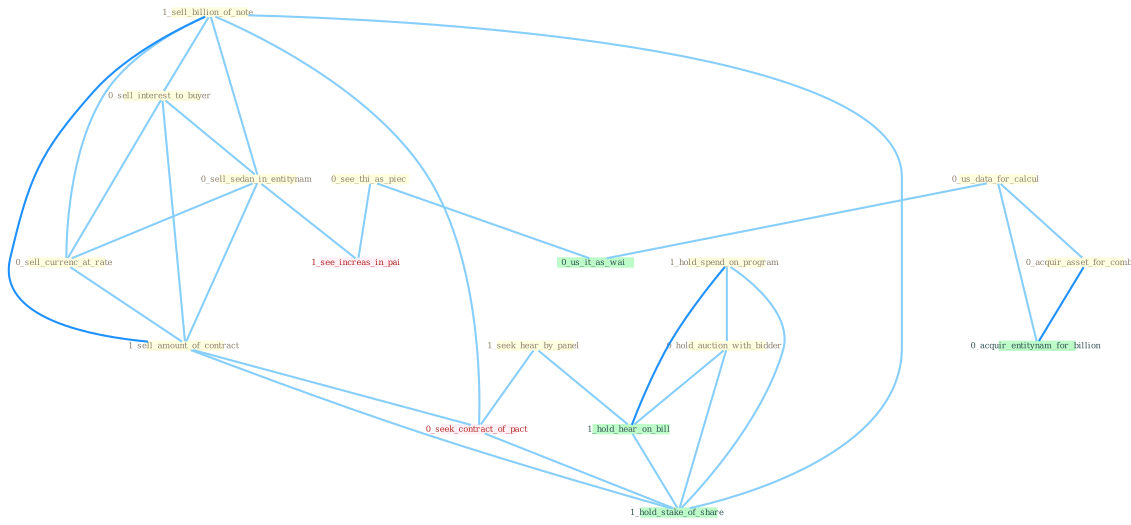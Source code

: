 Graph G{ 
    node
    [shape=polygon,style=filled,width=.5,height=.06,color="#BDFCC9",fixedsize=true,fontsize=4,
    fontcolor="#2f4f4f"];
    {node
    [color="#ffffe0", fontcolor="#8b7d6b"] "1_sell_billion_of_note " "0_sell_interest_to_buyer " "1_hold_spend_on_program " "0_sell_sedan_in_entitynam " "0_sell_currenc_at_rate " "1_sell_amount_of_contract " "0_hold_auction_with_bidder " "0_see_thi_as_piec " "0_us_data_for_calcul " "0_acquir_asset_for_combin " "1_seek_hear_by_panel "}
{node [color="#fff0f5", fontcolor="#b22222"] "0_seek_contract_of_pact " "1_see_increas_in_pai "}
edge [color="#B0E2FF"];

	"1_sell_billion_of_note " -- "0_sell_interest_to_buyer " [w="1", color="#87cefa" ];
	"1_sell_billion_of_note " -- "0_sell_sedan_in_entitynam " [w="1", color="#87cefa" ];
	"1_sell_billion_of_note " -- "0_sell_currenc_at_rate " [w="1", color="#87cefa" ];
	"1_sell_billion_of_note " -- "1_sell_amount_of_contract " [w="2", color="#1e90ff" , len=0.8];
	"1_sell_billion_of_note " -- "0_seek_contract_of_pact " [w="1", color="#87cefa" ];
	"1_sell_billion_of_note " -- "1_hold_stake_of_share " [w="1", color="#87cefa" ];
	"0_sell_interest_to_buyer " -- "0_sell_sedan_in_entitynam " [w="1", color="#87cefa" ];
	"0_sell_interest_to_buyer " -- "0_sell_currenc_at_rate " [w="1", color="#87cefa" ];
	"0_sell_interest_to_buyer " -- "1_sell_amount_of_contract " [w="1", color="#87cefa" ];
	"1_hold_spend_on_program " -- "0_hold_auction_with_bidder " [w="1", color="#87cefa" ];
	"1_hold_spend_on_program " -- "1_hold_hear_on_bill " [w="2", color="#1e90ff" , len=0.8];
	"1_hold_spend_on_program " -- "1_hold_stake_of_share " [w="1", color="#87cefa" ];
	"0_sell_sedan_in_entitynam " -- "0_sell_currenc_at_rate " [w="1", color="#87cefa" ];
	"0_sell_sedan_in_entitynam " -- "1_sell_amount_of_contract " [w="1", color="#87cefa" ];
	"0_sell_sedan_in_entitynam " -- "1_see_increas_in_pai " [w="1", color="#87cefa" ];
	"0_sell_currenc_at_rate " -- "1_sell_amount_of_contract " [w="1", color="#87cefa" ];
	"1_sell_amount_of_contract " -- "0_seek_contract_of_pact " [w="1", color="#87cefa" ];
	"1_sell_amount_of_contract " -- "1_hold_stake_of_share " [w="1", color="#87cefa" ];
	"0_hold_auction_with_bidder " -- "1_hold_hear_on_bill " [w="1", color="#87cefa" ];
	"0_hold_auction_with_bidder " -- "1_hold_stake_of_share " [w="1", color="#87cefa" ];
	"0_see_thi_as_piec " -- "0_us_it_as_wai " [w="1", color="#87cefa" ];
	"0_see_thi_as_piec " -- "1_see_increas_in_pai " [w="1", color="#87cefa" ];
	"0_us_data_for_calcul " -- "0_acquir_asset_for_combin " [w="1", color="#87cefa" ];
	"0_us_data_for_calcul " -- "0_us_it_as_wai " [w="1", color="#87cefa" ];
	"0_us_data_for_calcul " -- "0_acquir_entitynam_for_billion " [w="1", color="#87cefa" ];
	"0_acquir_asset_for_combin " -- "0_acquir_entitynam_for_billion " [w="2", color="#1e90ff" , len=0.8];
	"1_seek_hear_by_panel " -- "0_seek_contract_of_pact " [w="1", color="#87cefa" ];
	"1_seek_hear_by_panel " -- "1_hold_hear_on_bill " [w="1", color="#87cefa" ];
	"0_seek_contract_of_pact " -- "1_hold_stake_of_share " [w="1", color="#87cefa" ];
	"1_hold_hear_on_bill " -- "1_hold_stake_of_share " [w="1", color="#87cefa" ];
}